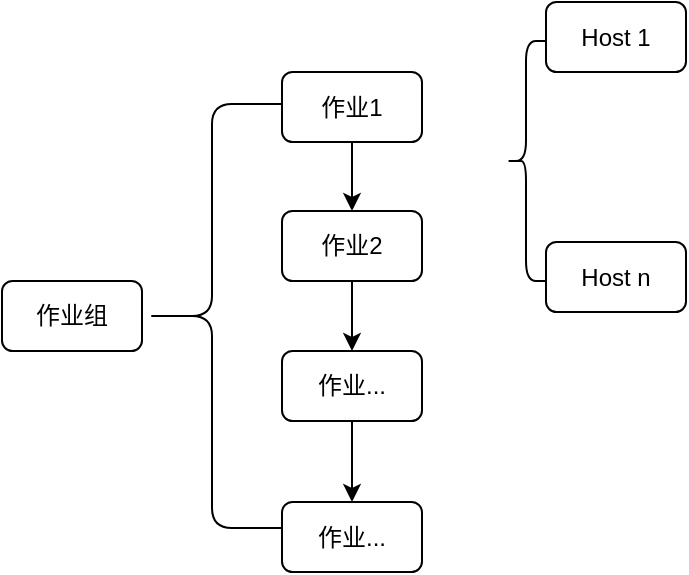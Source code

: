 <mxfile version="17.1.1" type="github">
  <diagram id="DH39zFTLvxtNQJTTqBNM" name="Page-1">
    <mxGraphModel dx="692" dy="518" grid="1" gridSize="10" guides="1" tooltips="1" connect="1" arrows="1" fold="1" page="1" pageScale="1" pageWidth="827" pageHeight="1169" math="0" shadow="0">
      <root>
        <mxCell id="0" />
        <mxCell id="1" parent="0" />
        <mxCell id="-bNfGebxw_dNtSYAj0pV-8" value="" style="shape=curlyBracket;whiteSpace=wrap;html=1;rounded=1;" parent="1" vertex="1">
          <mxGeometry x="160" y="121" width="70" height="212" as="geometry" />
        </mxCell>
        <mxCell id="-bNfGebxw_dNtSYAj0pV-10" value="作业组" style="whiteSpace=wrap;html=1;rounded=1;" parent="1" vertex="1">
          <mxGeometry x="90" y="209.5" width="70" height="35" as="geometry" />
        </mxCell>
        <mxCell id="IF0mwBfRMDKoN6iiAFlL-2" value="" style="edgeStyle=orthogonalEdgeStyle;rounded=0;orthogonalLoop=1;jettySize=auto;html=1;" edge="1" parent="1" source="-bNfGebxw_dNtSYAj0pV-17" target="IF0mwBfRMDKoN6iiAFlL-1">
          <mxGeometry relative="1" as="geometry" />
        </mxCell>
        <mxCell id="-bNfGebxw_dNtSYAj0pV-17" value="作业1" style="whiteSpace=wrap;html=1;rounded=1;" parent="1" vertex="1">
          <mxGeometry x="230" y="105" width="70" height="35" as="geometry" />
        </mxCell>
        <mxCell id="-bNfGebxw_dNtSYAj0pV-19" value="" style="shape=curlyBracket;whiteSpace=wrap;html=1;rounded=1;" parent="1" vertex="1">
          <mxGeometry x="342" y="89.5" width="20" height="120" as="geometry" />
        </mxCell>
        <mxCell id="-bNfGebxw_dNtSYAj0pV-20" value="Host 1" style="whiteSpace=wrap;html=1;rounded=1;" parent="1" vertex="1">
          <mxGeometry x="362" y="70" width="70" height="35" as="geometry" />
        </mxCell>
        <mxCell id="-bNfGebxw_dNtSYAj0pV-24" value="Host n" style="whiteSpace=wrap;html=1;rounded=1;" parent="1" vertex="1">
          <mxGeometry x="362" y="190" width="70" height="35" as="geometry" />
        </mxCell>
        <mxCell id="IF0mwBfRMDKoN6iiAFlL-4" value="" style="edgeStyle=orthogonalEdgeStyle;rounded=0;orthogonalLoop=1;jettySize=auto;html=1;" edge="1" parent="1" source="IF0mwBfRMDKoN6iiAFlL-1" target="IF0mwBfRMDKoN6iiAFlL-3">
          <mxGeometry relative="1" as="geometry" />
        </mxCell>
        <mxCell id="IF0mwBfRMDKoN6iiAFlL-1" value="作业2" style="whiteSpace=wrap;html=1;rounded=1;" vertex="1" parent="1">
          <mxGeometry x="230" y="174.5" width="70" height="35" as="geometry" />
        </mxCell>
        <mxCell id="IF0mwBfRMDKoN6iiAFlL-6" value="" style="edgeStyle=orthogonalEdgeStyle;rounded=0;orthogonalLoop=1;jettySize=auto;html=1;" edge="1" parent="1" source="IF0mwBfRMDKoN6iiAFlL-3" target="IF0mwBfRMDKoN6iiAFlL-5">
          <mxGeometry relative="1" as="geometry" />
        </mxCell>
        <mxCell id="IF0mwBfRMDKoN6iiAFlL-3" value="作业..." style="whiteSpace=wrap;html=1;rounded=1;" vertex="1" parent="1">
          <mxGeometry x="230" y="244.5" width="70" height="35" as="geometry" />
        </mxCell>
        <mxCell id="IF0mwBfRMDKoN6iiAFlL-5" value="作业..." style="whiteSpace=wrap;html=1;rounded=1;" vertex="1" parent="1">
          <mxGeometry x="230" y="320" width="70" height="35" as="geometry" />
        </mxCell>
      </root>
    </mxGraphModel>
  </diagram>
</mxfile>
